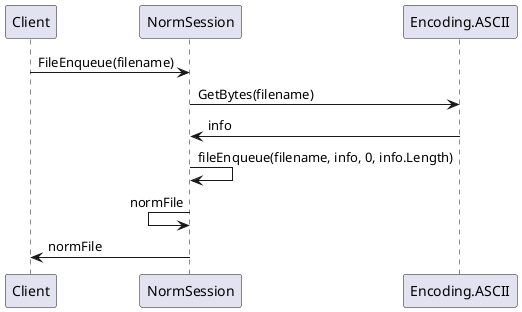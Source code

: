 @startuml
Client -> NormSession : FileEnqueue(filename)
NormSession -> Encoding.ASCII : GetBytes(filename)
NormSession <- Encoding.ASCII : info
NormSession -> NormSession : fileEnqueue(filename, info, 0, info.Length)
NormSession <- NormSession : normFile
Client <- NormSession : normFile
@enduml